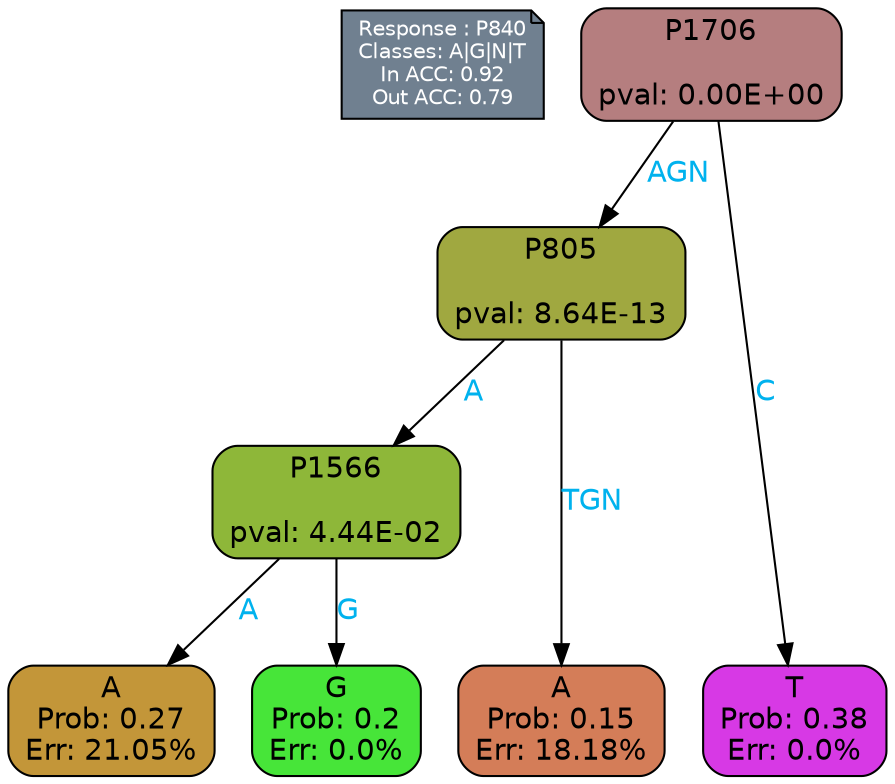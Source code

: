 digraph Tree {
node [shape=box, style="filled, rounded", color="black", fontname=helvetica] ;
graph [ranksep=equally, splines=polylines, bgcolor=transparent, dpi=600] ;
edge [fontname=helvetica] ;
LEGEND [label="Response : P840
Classes: A|G|N|T
In ACC: 0.92
Out ACC: 0.79
",shape=note,align=left,style=filled,fillcolor="slategray",fontcolor="white",fontsize=10];1 [label="P1706

pval: 0.00E+00", fillcolor="#b57e7f"] ;
2 [label="P805

pval: 8.64E-13", fillcolor="#a0a840"] ;
3 [label="P1566

pval: 4.44E-02", fillcolor="#8eb739"] ;
4 [label="A
Prob: 0.27
Err: 21.05%", fillcolor="#c39639"] ;
5 [label="G
Prob: 0.2
Err: 0.0%", fillcolor="#47e539"] ;
6 [label="A
Prob: 0.15
Err: 18.18%", fillcolor="#d47d58"] ;
7 [label="T
Prob: 0.38
Err: 0.0%", fillcolor="#d739e5"] ;
1 -> 2 [label="AGN",fontcolor=deepskyblue2] ;
1 -> 7 [label="C",fontcolor=deepskyblue2] ;
2 -> 3 [label="A",fontcolor=deepskyblue2] ;
2 -> 6 [label="TGN",fontcolor=deepskyblue2] ;
3 -> 4 [label="A",fontcolor=deepskyblue2] ;
3 -> 5 [label="G",fontcolor=deepskyblue2] ;
{rank = same; 4;5;6;7;}{rank = same; LEGEND;1;}}